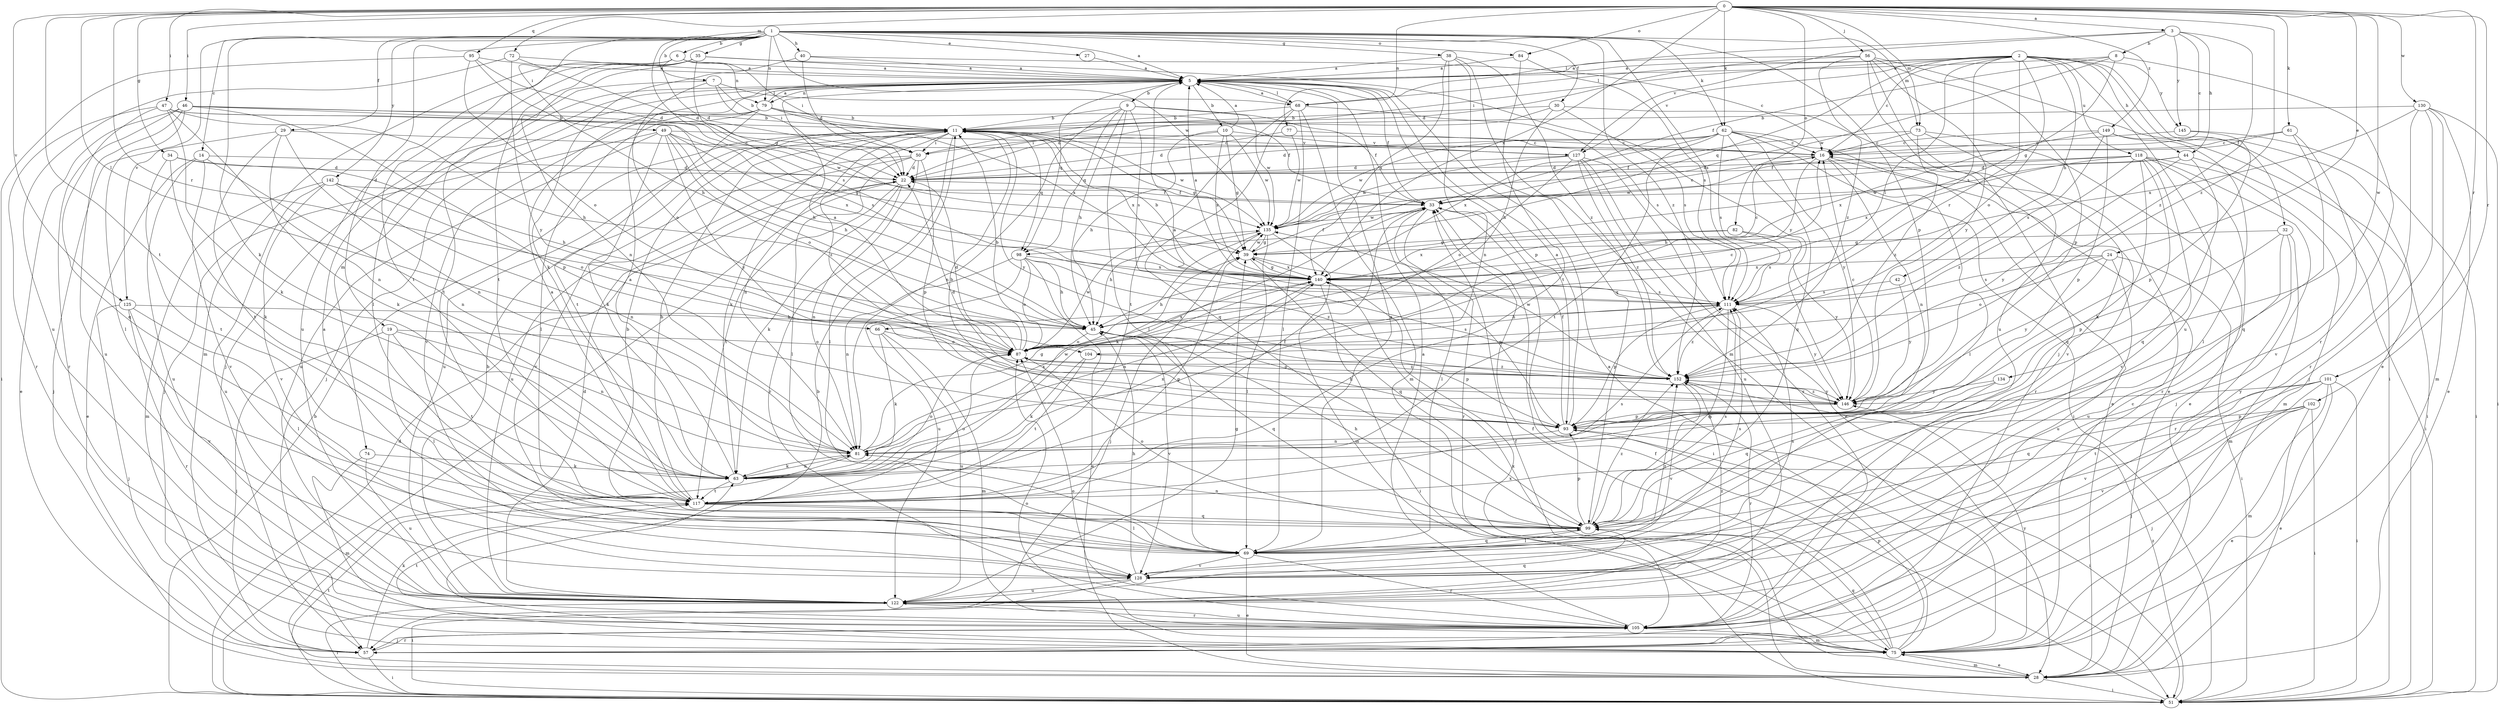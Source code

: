 strict digraph  {
0;
1;
2;
3;
5;
6;
7;
8;
9;
10;
11;
14;
16;
19;
22;
24;
27;
28;
29;
30;
32;
33;
34;
35;
38;
39;
40;
42;
44;
45;
46;
47;
49;
50;
51;
56;
57;
61;
62;
63;
66;
68;
69;
72;
73;
74;
75;
77;
79;
81;
82;
84;
87;
93;
95;
98;
99;
101;
102;
104;
105;
111;
117;
118;
122;
125;
127;
128;
130;
134;
135;
140;
142;
145;
146;
149;
152;
0 -> 3  [label=a];
0 -> 24  [label=e];
0 -> 34  [label=g];
0 -> 46  [label=i];
0 -> 47  [label=i];
0 -> 56  [label=j];
0 -> 61  [label=k];
0 -> 62  [label=k];
0 -> 66  [label=l];
0 -> 72  [label=m];
0 -> 73  [label=m];
0 -> 77  [label=n];
0 -> 82  [label=o];
0 -> 84  [label=o];
0 -> 95  [label=q];
0 -> 101  [label=r];
0 -> 102  [label=r];
0 -> 104  [label=r];
0 -> 117  [label=t];
0 -> 125  [label=v];
0 -> 130  [label=w];
0 -> 134  [label=w];
0 -> 140  [label=x];
0 -> 149  [label=z];
0 -> 152  [label=z];
1 -> 5  [label=a];
1 -> 6  [label=b];
1 -> 7  [label=b];
1 -> 14  [label=c];
1 -> 19  [label=d];
1 -> 27  [label=e];
1 -> 29  [label=f];
1 -> 30  [label=f];
1 -> 35  [label=g];
1 -> 38  [label=g];
1 -> 39  [label=g];
1 -> 40  [label=h];
1 -> 49  [label=i];
1 -> 62  [label=k];
1 -> 63  [label=k];
1 -> 73  [label=m];
1 -> 79  [label=n];
1 -> 84  [label=o];
1 -> 93  [label=p];
1 -> 111  [label=s];
1 -> 125  [label=v];
1 -> 135  [label=w];
1 -> 142  [label=y];
1 -> 152  [label=z];
2 -> 5  [label=a];
2 -> 16  [label=c];
2 -> 28  [label=e];
2 -> 32  [label=f];
2 -> 42  [label=h];
2 -> 44  [label=h];
2 -> 50  [label=i];
2 -> 66  [label=l];
2 -> 68  [label=l];
2 -> 87  [label=o];
2 -> 98  [label=q];
2 -> 104  [label=r];
2 -> 111  [label=s];
2 -> 118  [label=u];
2 -> 122  [label=u];
2 -> 127  [label=v];
2 -> 145  [label=y];
3 -> 8  [label=b];
3 -> 16  [label=c];
3 -> 44  [label=h];
3 -> 68  [label=l];
3 -> 127  [label=v];
3 -> 145  [label=y];
3 -> 152  [label=z];
5 -> 9  [label=b];
5 -> 10  [label=b];
5 -> 33  [label=f];
5 -> 57  [label=j];
5 -> 68  [label=l];
5 -> 74  [label=m];
5 -> 79  [label=n];
5 -> 93  [label=p];
5 -> 98  [label=q];
6 -> 5  [label=a];
6 -> 22  [label=d];
6 -> 50  [label=i];
6 -> 75  [label=m];
6 -> 79  [label=n];
6 -> 117  [label=t];
7 -> 11  [label=b];
7 -> 50  [label=i];
7 -> 68  [label=l];
7 -> 87  [label=o];
7 -> 117  [label=t];
8 -> 5  [label=a];
8 -> 33  [label=f];
8 -> 39  [label=g];
8 -> 105  [label=r];
8 -> 135  [label=w];
9 -> 11  [label=b];
9 -> 33  [label=f];
9 -> 45  [label=h];
9 -> 69  [label=l];
9 -> 81  [label=n];
9 -> 98  [label=q];
9 -> 111  [label=s];
9 -> 135  [label=w];
10 -> 5  [label=a];
10 -> 39  [label=g];
10 -> 45  [label=h];
10 -> 50  [label=i];
10 -> 127  [label=v];
10 -> 135  [label=w];
10 -> 140  [label=x];
11 -> 16  [label=c];
11 -> 39  [label=g];
11 -> 50  [label=i];
11 -> 63  [label=k];
11 -> 69  [label=l];
11 -> 81  [label=n];
11 -> 98  [label=q];
11 -> 122  [label=u];
11 -> 127  [label=v];
11 -> 135  [label=w];
11 -> 140  [label=x];
11 -> 146  [label=y];
11 -> 152  [label=z];
14 -> 22  [label=d];
14 -> 28  [label=e];
14 -> 81  [label=n];
14 -> 122  [label=u];
14 -> 128  [label=v];
16 -> 22  [label=d];
16 -> 45  [label=h];
16 -> 69  [label=l];
16 -> 81  [label=n];
16 -> 105  [label=r];
19 -> 57  [label=j];
19 -> 69  [label=l];
19 -> 81  [label=n];
19 -> 87  [label=o];
19 -> 117  [label=t];
22 -> 33  [label=f];
22 -> 51  [label=i];
22 -> 63  [label=k];
22 -> 81  [label=n];
22 -> 117  [label=t];
24 -> 51  [label=i];
24 -> 87  [label=o];
24 -> 111  [label=s];
24 -> 122  [label=u];
24 -> 140  [label=x];
24 -> 146  [label=y];
27 -> 5  [label=a];
28 -> 33  [label=f];
28 -> 51  [label=i];
28 -> 75  [label=m];
28 -> 117  [label=t];
28 -> 140  [label=x];
29 -> 16  [label=c];
29 -> 57  [label=j];
29 -> 63  [label=k];
29 -> 81  [label=n];
29 -> 117  [label=t];
30 -> 11  [label=b];
30 -> 22  [label=d];
30 -> 28  [label=e];
30 -> 45  [label=h];
30 -> 111  [label=s];
32 -> 39  [label=g];
32 -> 75  [label=m];
32 -> 93  [label=p];
32 -> 105  [label=r];
32 -> 122  [label=u];
33 -> 16  [label=c];
33 -> 51  [label=i];
33 -> 63  [label=k];
33 -> 69  [label=l];
33 -> 105  [label=r];
33 -> 135  [label=w];
34 -> 22  [label=d];
34 -> 45  [label=h];
34 -> 63  [label=k];
34 -> 117  [label=t];
35 -> 5  [label=a];
35 -> 69  [label=l];
35 -> 81  [label=n];
35 -> 111  [label=s];
35 -> 117  [label=t];
35 -> 122  [label=u];
35 -> 146  [label=y];
38 -> 5  [label=a];
38 -> 75  [label=m];
38 -> 81  [label=n];
38 -> 99  [label=q];
38 -> 140  [label=x];
38 -> 152  [label=z];
39 -> 33  [label=f];
39 -> 93  [label=p];
39 -> 99  [label=q];
39 -> 135  [label=w];
39 -> 140  [label=x];
40 -> 5  [label=a];
40 -> 16  [label=c];
40 -> 22  [label=d];
40 -> 63  [label=k];
42 -> 111  [label=s];
42 -> 146  [label=y];
44 -> 22  [label=d];
44 -> 51  [label=i];
44 -> 99  [label=q];
44 -> 135  [label=w];
44 -> 146  [label=y];
45 -> 87  [label=o];
45 -> 93  [label=p];
45 -> 99  [label=q];
45 -> 128  [label=v];
46 -> 11  [label=b];
46 -> 28  [label=e];
46 -> 45  [label=h];
46 -> 69  [label=l];
46 -> 93  [label=p];
46 -> 105  [label=r];
46 -> 122  [label=u];
46 -> 135  [label=w];
47 -> 11  [label=b];
47 -> 45  [label=h];
47 -> 63  [label=k];
47 -> 81  [label=n];
47 -> 99  [label=q];
47 -> 105  [label=r];
47 -> 111  [label=s];
49 -> 16  [label=c];
49 -> 39  [label=g];
49 -> 45  [label=h];
49 -> 57  [label=j];
49 -> 63  [label=k];
49 -> 87  [label=o];
49 -> 122  [label=u];
49 -> 140  [label=x];
49 -> 146  [label=y];
50 -> 22  [label=d];
50 -> 69  [label=l];
50 -> 93  [label=p];
50 -> 105  [label=r];
50 -> 122  [label=u];
50 -> 128  [label=v];
51 -> 11  [label=b];
51 -> 22  [label=d];
51 -> 33  [label=f];
51 -> 152  [label=z];
56 -> 5  [label=a];
56 -> 22  [label=d];
56 -> 51  [label=i];
56 -> 57  [label=j];
56 -> 93  [label=p];
56 -> 122  [label=u];
56 -> 146  [label=y];
56 -> 152  [label=z];
57 -> 51  [label=i];
57 -> 63  [label=k];
57 -> 105  [label=r];
61 -> 16  [label=c];
61 -> 33  [label=f];
61 -> 99  [label=q];
61 -> 128  [label=v];
62 -> 16  [label=c];
62 -> 22  [label=d];
62 -> 28  [label=e];
62 -> 51  [label=i];
62 -> 99  [label=q];
62 -> 111  [label=s];
62 -> 117  [label=t];
62 -> 135  [label=w];
62 -> 140  [label=x];
62 -> 146  [label=y];
63 -> 5  [label=a];
63 -> 33  [label=f];
63 -> 81  [label=n];
63 -> 87  [label=o];
63 -> 117  [label=t];
63 -> 135  [label=w];
63 -> 140  [label=x];
66 -> 63  [label=k];
66 -> 75  [label=m];
66 -> 87  [label=o];
66 -> 122  [label=u];
68 -> 5  [label=a];
68 -> 11  [label=b];
68 -> 69  [label=l];
68 -> 75  [label=m];
68 -> 99  [label=q];
68 -> 111  [label=s];
68 -> 117  [label=t];
69 -> 5  [label=a];
69 -> 28  [label=e];
69 -> 99  [label=q];
69 -> 105  [label=r];
69 -> 111  [label=s];
69 -> 128  [label=v];
69 -> 152  [label=z];
72 -> 5  [label=a];
72 -> 22  [label=d];
72 -> 122  [label=u];
72 -> 146  [label=y];
73 -> 16  [label=c];
73 -> 28  [label=e];
73 -> 33  [label=f];
73 -> 128  [label=v];
73 -> 152  [label=z];
74 -> 63  [label=k];
74 -> 75  [label=m];
74 -> 122  [label=u];
75 -> 5  [label=a];
75 -> 11  [label=b];
75 -> 16  [label=c];
75 -> 28  [label=e];
75 -> 33  [label=f];
75 -> 87  [label=o];
75 -> 93  [label=p];
75 -> 99  [label=q];
75 -> 140  [label=x];
75 -> 146  [label=y];
77 -> 16  [label=c];
77 -> 22  [label=d];
77 -> 135  [label=w];
79 -> 5  [label=a];
79 -> 11  [label=b];
79 -> 33  [label=f];
79 -> 57  [label=j];
79 -> 69  [label=l];
79 -> 117  [label=t];
79 -> 128  [label=v];
79 -> 140  [label=x];
81 -> 39  [label=g];
81 -> 51  [label=i];
81 -> 63  [label=k];
81 -> 140  [label=x];
82 -> 39  [label=g];
82 -> 111  [label=s];
82 -> 140  [label=x];
82 -> 146  [label=y];
84 -> 5  [label=a];
84 -> 111  [label=s];
84 -> 117  [label=t];
87 -> 5  [label=a];
87 -> 11  [label=b];
87 -> 16  [label=c];
87 -> 22  [label=d];
87 -> 111  [label=s];
87 -> 135  [label=w];
87 -> 140  [label=x];
87 -> 152  [label=z];
93 -> 5  [label=a];
93 -> 11  [label=b];
93 -> 33  [label=f];
93 -> 45  [label=h];
93 -> 51  [label=i];
93 -> 81  [label=n];
95 -> 5  [label=a];
95 -> 22  [label=d];
95 -> 45  [label=h];
95 -> 51  [label=i];
95 -> 87  [label=o];
98 -> 28  [label=e];
98 -> 45  [label=h];
98 -> 81  [label=n];
98 -> 87  [label=o];
98 -> 122  [label=u];
98 -> 140  [label=x];
98 -> 152  [label=z];
99 -> 11  [label=b];
99 -> 45  [label=h];
99 -> 69  [label=l];
99 -> 81  [label=n];
99 -> 87  [label=o];
99 -> 93  [label=p];
99 -> 111  [label=s];
99 -> 152  [label=z];
101 -> 28  [label=e];
101 -> 51  [label=i];
101 -> 57  [label=j];
101 -> 75  [label=m];
101 -> 99  [label=q];
101 -> 128  [label=v];
101 -> 146  [label=y];
102 -> 28  [label=e];
102 -> 51  [label=i];
102 -> 57  [label=j];
102 -> 93  [label=p];
102 -> 117  [label=t];
102 -> 128  [label=v];
104 -> 63  [label=k];
104 -> 117  [label=t];
104 -> 152  [label=z];
105 -> 5  [label=a];
105 -> 57  [label=j];
105 -> 75  [label=m];
105 -> 87  [label=o];
105 -> 117  [label=t];
105 -> 122  [label=u];
111 -> 45  [label=h];
111 -> 93  [label=p];
111 -> 99  [label=q];
111 -> 146  [label=y];
111 -> 152  [label=z];
117 -> 5  [label=a];
117 -> 11  [label=b];
117 -> 39  [label=g];
117 -> 69  [label=l];
117 -> 87  [label=o];
117 -> 99  [label=q];
117 -> 111  [label=s];
118 -> 22  [label=d];
118 -> 57  [label=j];
118 -> 63  [label=k];
118 -> 75  [label=m];
118 -> 99  [label=q];
118 -> 105  [label=r];
118 -> 128  [label=v];
118 -> 135  [label=w];
118 -> 140  [label=x];
118 -> 152  [label=z];
122 -> 11  [label=b];
122 -> 22  [label=d];
122 -> 39  [label=g];
122 -> 51  [label=i];
122 -> 99  [label=q];
122 -> 105  [label=r];
122 -> 152  [label=z];
125 -> 45  [label=h];
125 -> 57  [label=j];
125 -> 69  [label=l];
125 -> 105  [label=r];
125 -> 128  [label=v];
127 -> 22  [label=d];
127 -> 28  [label=e];
127 -> 87  [label=o];
127 -> 105  [label=r];
127 -> 122  [label=u];
127 -> 135  [label=w];
127 -> 152  [label=z];
128 -> 5  [label=a];
128 -> 45  [label=h];
128 -> 51  [label=i];
128 -> 111  [label=s];
128 -> 122  [label=u];
130 -> 11  [label=b];
130 -> 28  [label=e];
130 -> 51  [label=i];
130 -> 57  [label=j];
130 -> 75  [label=m];
130 -> 105  [label=r];
130 -> 140  [label=x];
134 -> 81  [label=n];
134 -> 99  [label=q];
134 -> 146  [label=y];
135 -> 39  [label=g];
135 -> 45  [label=h];
135 -> 57  [label=j];
135 -> 69  [label=l];
135 -> 75  [label=m];
140 -> 5  [label=a];
140 -> 11  [label=b];
140 -> 16  [label=c];
140 -> 39  [label=g];
140 -> 45  [label=h];
140 -> 51  [label=i];
140 -> 81  [label=n];
140 -> 111  [label=s];
142 -> 33  [label=f];
142 -> 75  [label=m];
142 -> 81  [label=n];
142 -> 87  [label=o];
142 -> 122  [label=u];
142 -> 128  [label=v];
145 -> 16  [label=c];
145 -> 51  [label=i];
145 -> 93  [label=p];
146 -> 16  [label=c];
146 -> 22  [label=d];
146 -> 93  [label=p];
146 -> 152  [label=z];
149 -> 16  [label=c];
149 -> 51  [label=i];
149 -> 69  [label=l];
149 -> 93  [label=p];
149 -> 111  [label=s];
149 -> 140  [label=x];
152 -> 5  [label=a];
152 -> 87  [label=o];
152 -> 105  [label=r];
152 -> 128  [label=v];
152 -> 135  [label=w];
152 -> 146  [label=y];
}
